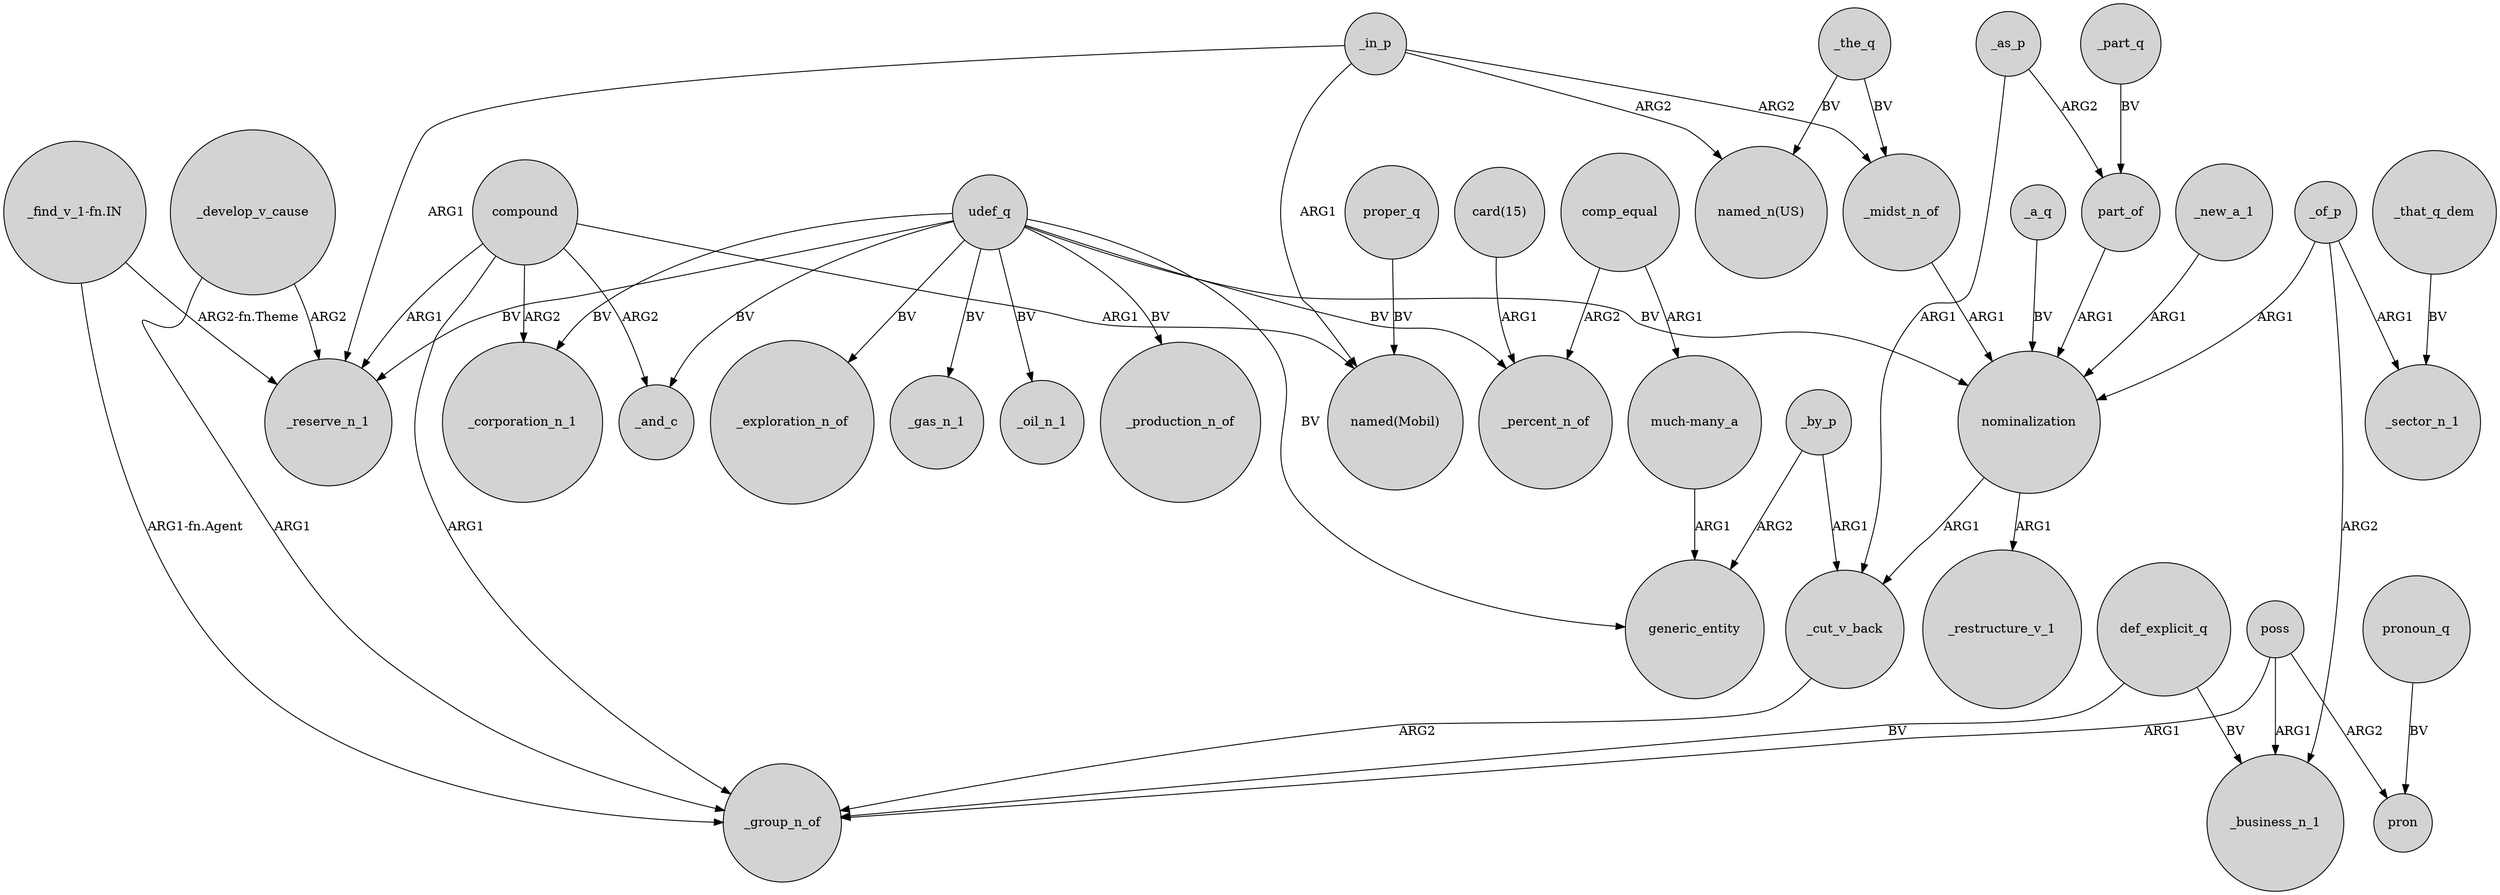 digraph {
	node [shape=circle style=filled]
	udef_q -> _production_n_of [label=BV]
	_cut_v_back -> _group_n_of [label=ARG2]
	"_find_v_1-fn.IN" -> _group_n_of [label="ARG1-fn.Agent"]
	udef_q -> generic_entity [label=BV]
	poss -> pron [label=ARG2]
	"card(15)" -> _percent_n_of [label=ARG1]
	_as_p -> part_of [label=ARG2]
	_by_p -> generic_entity [label=ARG2]
	"much-many_a" -> generic_entity [label=ARG1]
	_develop_v_cause -> _reserve_n_1 [label=ARG2]
	def_explicit_q -> _group_n_of [label=BV]
	compound -> _corporation_n_1 [label=ARG2]
	poss -> _business_n_1 [label=ARG1]
	comp_equal -> "much-many_a" [label=ARG1]
	proper_q -> "named(Mobil)" [label=BV]
	_in_p -> _midst_n_of [label=ARG2]
	_that_q_dem -> _sector_n_1 [label=BV]
	udef_q -> _reserve_n_1 [label=BV]
	nominalization -> _cut_v_back [label=ARG1]
	poss -> _group_n_of [label=ARG1]
	part_of -> nominalization [label=ARG1]
	_a_q -> nominalization [label=BV]
	_in_p -> "named_n(US)" [label=ARG2]
	_of_p -> nominalization [label=ARG1]
	comp_equal -> _percent_n_of [label=ARG2]
	_the_q -> "named_n(US)" [label=BV]
	_part_q -> part_of [label=BV]
	_as_p -> _cut_v_back [label=ARG1]
	_the_q -> _midst_n_of [label=BV]
	nominalization -> _restructure_v_1 [label=ARG1]
	_of_p -> _business_n_1 [label=ARG2]
	pronoun_q -> pron [label=BV]
	udef_q -> _corporation_n_1 [label=BV]
	compound -> _and_c [label=ARG2]
	compound -> _reserve_n_1 [label=ARG1]
	_in_p -> _reserve_n_1 [label=ARG1]
	_of_p -> _sector_n_1 [label=ARG1]
	_new_a_1 -> nominalization [label=ARG1]
	_in_p -> "named(Mobil)" [label=ARG1]
	udef_q -> _exploration_n_of [label=BV]
	udef_q -> _gas_n_1 [label=BV]
	udef_q -> nominalization [label=BV]
	udef_q -> _oil_n_1 [label=BV]
	"_find_v_1-fn.IN" -> _reserve_n_1 [label="ARG2-fn.Theme"]
	_midst_n_of -> nominalization [label=ARG1]
	def_explicit_q -> _business_n_1 [label=BV]
	udef_q -> _percent_n_of [label=BV]
	udef_q -> _and_c [label=BV]
	compound -> _group_n_of [label=ARG1]
	compound -> "named(Mobil)" [label=ARG1]
	_develop_v_cause -> _group_n_of [label=ARG1]
	_by_p -> _cut_v_back [label=ARG1]
}
